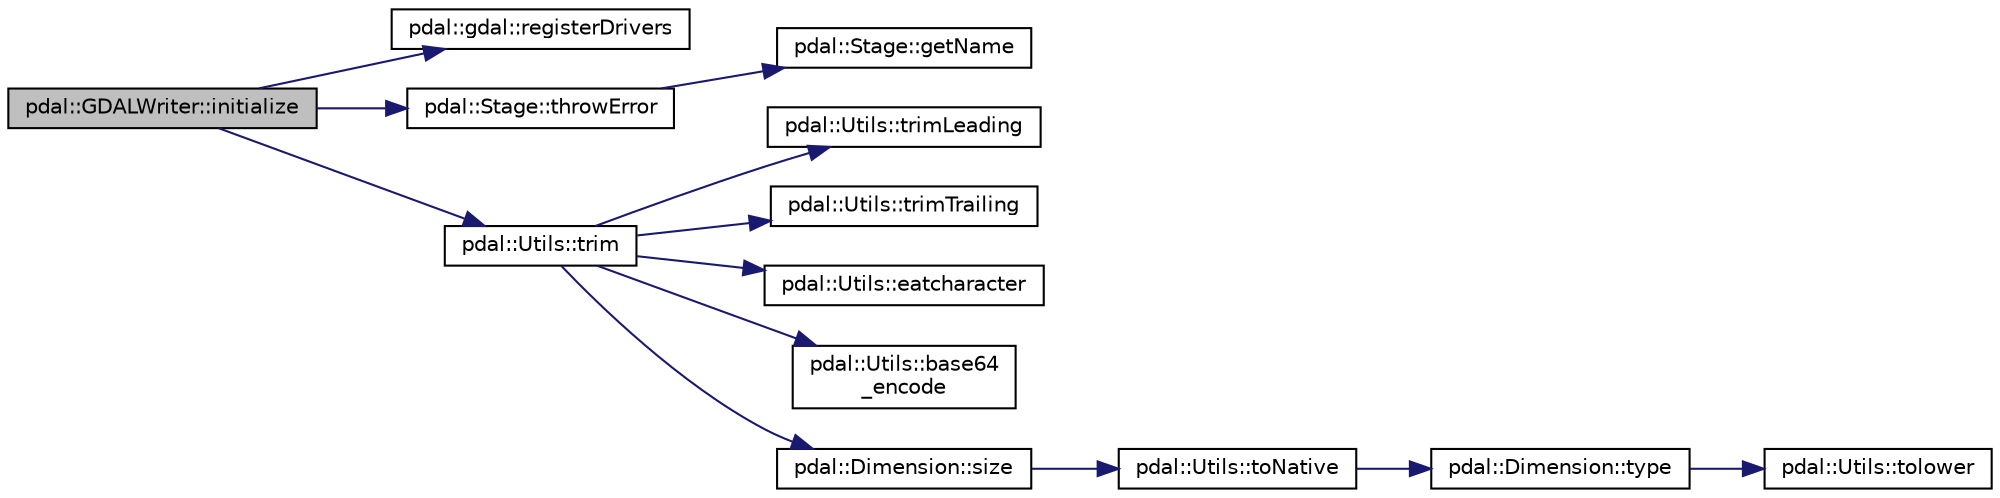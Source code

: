 digraph "pdal::GDALWriter::initialize"
{
  edge [fontname="Helvetica",fontsize="10",labelfontname="Helvetica",labelfontsize="10"];
  node [fontname="Helvetica",fontsize="10",shape=record];
  rankdir="LR";
  Node1 [label="pdal::GDALWriter::initialize",height=0.2,width=0.4,color="black", fillcolor="grey75", style="filled", fontcolor="black"];
  Node1 -> Node2 [color="midnightblue",fontsize="10",style="solid",fontname="Helvetica"];
  Node2 [label="pdal::gdal::registerDrivers",height=0.2,width=0.4,color="black", fillcolor="white", style="filled",URL="$namespacepdal_1_1gdal.html#a35a1ae3b5fe64517230477135fae8569"];
  Node1 -> Node3 [color="midnightblue",fontsize="10",style="solid",fontname="Helvetica"];
  Node3 [label="pdal::Stage::throwError",height=0.2,width=0.4,color="black", fillcolor="white", style="filled",URL="$classpdal_1_1Stage.html#abdbd1176da12dfd882d931a43290797f"];
  Node3 -> Node4 [color="midnightblue",fontsize="10",style="solid",fontname="Helvetica"];
  Node4 [label="pdal::Stage::getName",height=0.2,width=0.4,color="black", fillcolor="white", style="filled",URL="$classpdal_1_1Stage.html#a6c81d6fbbac17ebe4cd63806916cc750"];
  Node1 -> Node5 [color="midnightblue",fontsize="10",style="solid",fontname="Helvetica"];
  Node5 [label="pdal::Utils::trim",height=0.2,width=0.4,color="black", fillcolor="white", style="filled",URL="$namespacepdal_1_1Utils.html#ac5d9d3dfd3f4611182c07aa85e27c1e4"];
  Node5 -> Node6 [color="midnightblue",fontsize="10",style="solid",fontname="Helvetica"];
  Node6 [label="pdal::Utils::trimLeading",height=0.2,width=0.4,color="black", fillcolor="white", style="filled",URL="$namespacepdal_1_1Utils.html#a10ae3cc2d10407cff89ba1ab00bc036b"];
  Node5 -> Node7 [color="midnightblue",fontsize="10",style="solid",fontname="Helvetica"];
  Node7 [label="pdal::Utils::trimTrailing",height=0.2,width=0.4,color="black", fillcolor="white", style="filled",URL="$namespacepdal_1_1Utils.html#afed0ad4146baafd1973c85e1508ade73"];
  Node5 -> Node8 [color="midnightblue",fontsize="10",style="solid",fontname="Helvetica"];
  Node8 [label="pdal::Utils::eatcharacter",height=0.2,width=0.4,color="black", fillcolor="white", style="filled",URL="$namespacepdal_1_1Utils.html#abdd3e6ebf8047dbc72337bac885f1169"];
  Node5 -> Node9 [color="midnightblue",fontsize="10",style="solid",fontname="Helvetica"];
  Node9 [label="pdal::Utils::base64\l_encode",height=0.2,width=0.4,color="black", fillcolor="white", style="filled",URL="$namespacepdal_1_1Utils.html#ab908ea72a2a7d385cbbab68939d1c1a2"];
  Node5 -> Node10 [color="midnightblue",fontsize="10",style="solid",fontname="Helvetica"];
  Node10 [label="pdal::Dimension::size",height=0.2,width=0.4,color="black", fillcolor="white", style="filled",URL="$namespacepdal_1_1Dimension.html#acf81dae9d5946f3a941f9df154b2329b"];
  Node10 -> Node11 [color="midnightblue",fontsize="10",style="solid",fontname="Helvetica"];
  Node11 [label="pdal::Utils::toNative",height=0.2,width=0.4,color="black", fillcolor="white", style="filled",URL="$namespacepdal_1_1Utils.html#a59253304d0f929e3a3ea00f09636002f"];
  Node11 -> Node12 [color="midnightblue",fontsize="10",style="solid",fontname="Helvetica"];
  Node12 [label="pdal::Dimension::type",height=0.2,width=0.4,color="black", fillcolor="white", style="filled",URL="$namespacepdal_1_1Dimension.html#a880d689fed54aa3ded6f88c9e058c5d2"];
  Node12 -> Node13 [color="midnightblue",fontsize="10",style="solid",fontname="Helvetica"];
  Node13 [label="pdal::Utils::tolower",height=0.2,width=0.4,color="black", fillcolor="white", style="filled",URL="$namespacepdal_1_1Utils.html#a5268937cf695835e55392f752dc02cb2"];
}
